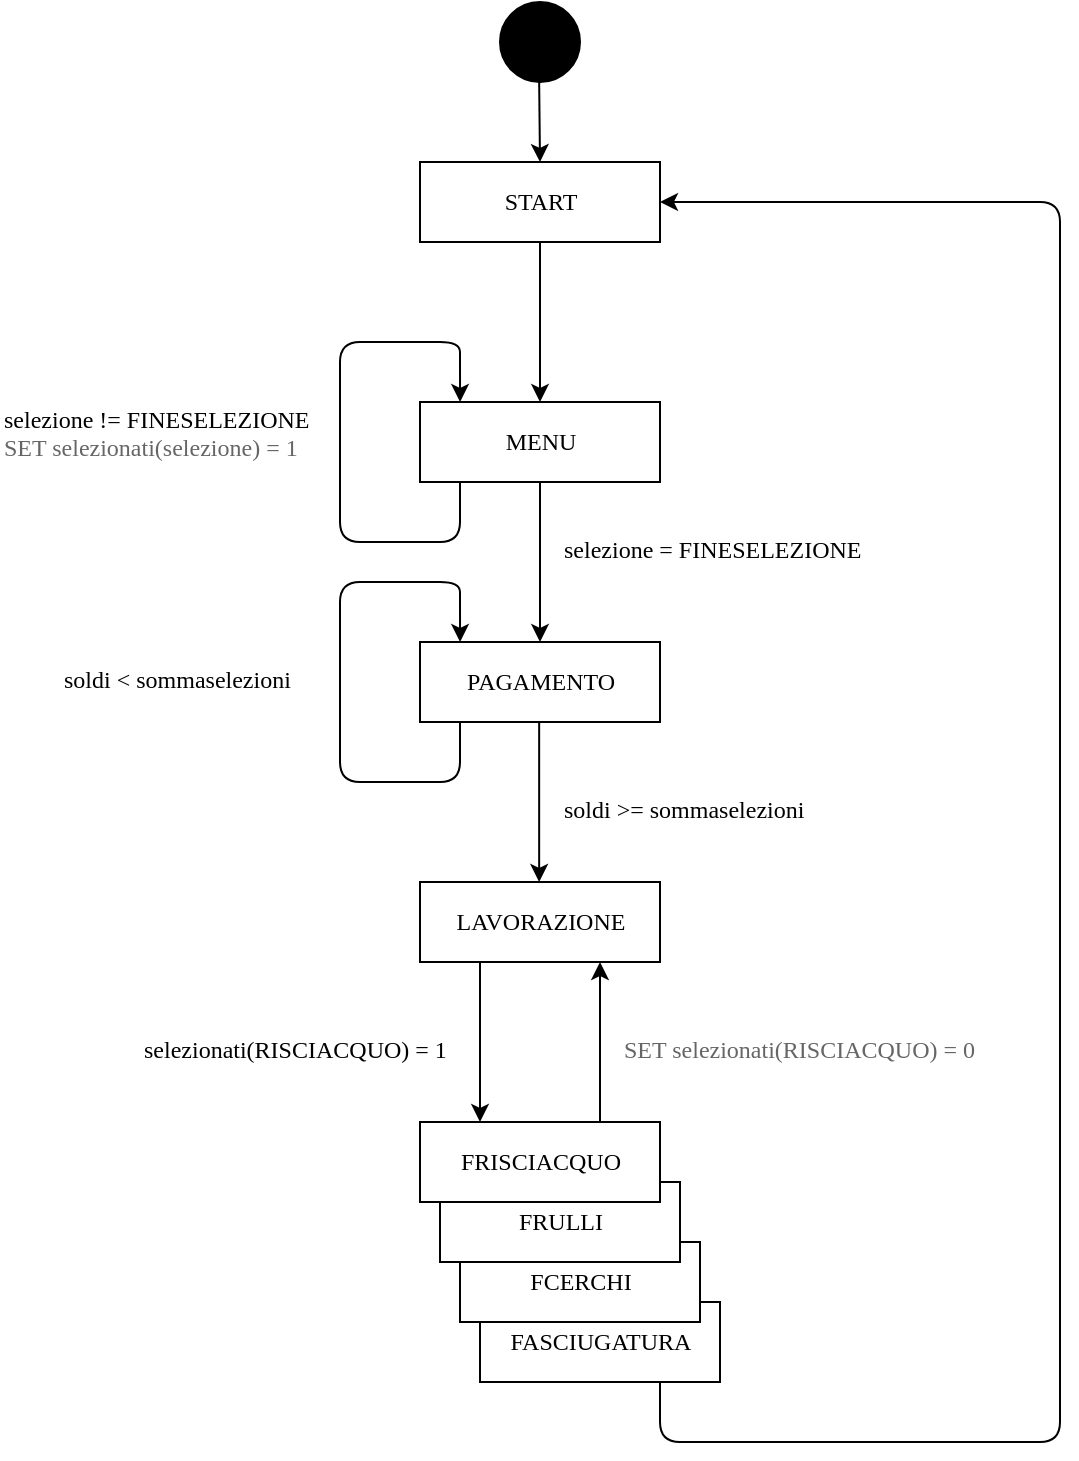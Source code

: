 <mxfile version="12.5.1" type="device"><diagram name="Page-1" id="0783ab3e-0a74-02c8-0abd-f7b4e66b4bec"><mxGraphModel dx="1447" dy="762" grid="1" gridSize="10" guides="1" tooltips="1" connect="1" arrows="1" fold="1" page="1" pageScale="1" pageWidth="850" pageHeight="1100" background="#ffffff" math="0" shadow="0"><root><mxCell id="0"/><mxCell id="1" parent="0"/><mxCell id="mGvqjjroVgijVGzOz06k-2" value="" style="ellipse;whiteSpace=wrap;html=1;rounded=0;shadow=0;comic=0;labelBackgroundColor=none;strokeWidth=1;fillColor=#000000;fontFamily=Verdana;fontSize=12;align=center;" vertex="1" parent="1"><mxGeometry x="400" y="40" width="40" height="40" as="geometry"/></mxCell><mxCell id="mGvqjjroVgijVGzOz06k-6" value="START" style="html=1;fontFamily=Tahoma;" vertex="1" parent="1"><mxGeometry x="360" y="120" width="120" height="40" as="geometry"/></mxCell><mxCell id="mGvqjjroVgijVGzOz06k-7" value="MENU" style="html=1;fontFamily=Tahoma;" vertex="1" parent="1"><mxGeometry x="360" y="240" width="120" height="40" as="geometry"/></mxCell><mxCell id="mGvqjjroVgijVGzOz06k-8" value="PAGAMENTO" style="html=1;fontFamily=Tahoma;" vertex="1" parent="1"><mxGeometry x="360" y="360" width="120" height="40" as="geometry"/></mxCell><mxCell id="mGvqjjroVgijVGzOz06k-27" style="edgeStyle=orthogonalEdgeStyle;rounded=0;orthogonalLoop=1;jettySize=auto;html=1;exitX=0.25;exitY=1;exitDx=0;exitDy=0;fontFamily=Tahoma;" edge="1" parent="1" source="mGvqjjroVgijVGzOz06k-9"><mxGeometry relative="1" as="geometry"><mxPoint x="390" y="600" as="targetPoint"/></mxGeometry></mxCell><mxCell id="mGvqjjroVgijVGzOz06k-9" value="LAVORAZIONE" style="html=1;fontFamily=Tahoma;" vertex="1" parent="1"><mxGeometry x="360" y="480" width="120" height="40" as="geometry"/></mxCell><mxCell id="mGvqjjroVgijVGzOz06k-10" value="" style="endArrow=classic;html=1;entryX=0.5;entryY=0;entryDx=0;entryDy=0;exitX=0.5;exitY=1;exitDx=0;exitDy=0;" edge="1" parent="1" source="mGvqjjroVgijVGzOz06k-6" target="mGvqjjroVgijVGzOz06k-7"><mxGeometry width="50" height="50" relative="1" as="geometry"><mxPoint x="360" y="510" as="sourcePoint"/><mxPoint x="410" y="460" as="targetPoint"/></mxGeometry></mxCell><mxCell id="mGvqjjroVgijVGzOz06k-11" value="" style="endArrow=classic;html=1;entryX=0.5;entryY=0;entryDx=0;entryDy=0;exitX=0.5;exitY=1;exitDx=0;exitDy=0;" edge="1" parent="1" source="mGvqjjroVgijVGzOz06k-7" target="mGvqjjroVgijVGzOz06k-8"><mxGeometry width="50" height="50" relative="1" as="geometry"><mxPoint x="430" y="210" as="sourcePoint"/><mxPoint x="430" y="250" as="targetPoint"/></mxGeometry></mxCell><mxCell id="mGvqjjroVgijVGzOz06k-12" value="" style="endArrow=classic;html=1;entryX=0.167;entryY=0;entryDx=0;entryDy=0;exitX=0.5;exitY=1;exitDx=0;exitDy=0;entryPerimeter=0;" edge="1" parent="1" target="mGvqjjroVgijVGzOz06k-7"><mxGeometry width="50" height="50" relative="1" as="geometry"><mxPoint x="380" y="280" as="sourcePoint"/><mxPoint x="380" y="320" as="targetPoint"/><Array as="points"><mxPoint x="380" y="310"/><mxPoint x="320" y="310"/><mxPoint x="320" y="210"/><mxPoint x="350" y="210"/><mxPoint x="380" y="210"/><mxPoint x="380" y="220"/></Array></mxGeometry></mxCell><mxCell id="mGvqjjroVgijVGzOz06k-15" value="&lt;div&gt;&lt;font&gt;selezione != FINESELEZIONE&lt;/font&gt;&lt;/div&gt;&lt;div&gt;&lt;font color=&quot;#666666&quot;&gt;SET selezionati(selezione) = 1&lt;/font&gt;&lt;/div&gt;" style="text;html=1;fontFamily=Tahoma;" vertex="1" parent="1"><mxGeometry x="150" y="235" width="200" height="45" as="geometry"/></mxCell><mxCell id="mGvqjjroVgijVGzOz06k-16" value="&lt;font&gt;selezione = FINESELEZIONE&lt;/font&gt;" style="text;html=1;fontFamily=Tahoma;" vertex="1" parent="1"><mxGeometry x="430" y="300" width="180" height="30" as="geometry"/></mxCell><mxCell id="mGvqjjroVgijVGzOz06k-20" value="" style="endArrow=classic;html=1;entryX=0.5;entryY=0;entryDx=0;entryDy=0;exitX=0.5;exitY=1;exitDx=0;exitDy=0;" edge="1" parent="1"><mxGeometry width="50" height="50" relative="1" as="geometry"><mxPoint x="419.58" y="400" as="sourcePoint"/><mxPoint x="419.58" y="480" as="targetPoint"/></mxGeometry></mxCell><mxCell id="mGvqjjroVgijVGzOz06k-21" value="&lt;font&gt;soldi &amp;gt;= sommaselezioni&lt;/font&gt;" style="text;html=1;fontFamily=Tahoma;" vertex="1" parent="1"><mxGeometry x="430" y="430" width="180" height="30" as="geometry"/></mxCell><mxCell id="mGvqjjroVgijVGzOz06k-22" value="" style="endArrow=classic;html=1;entryX=0.167;entryY=0;entryDx=0;entryDy=0;exitX=0.5;exitY=1;exitDx=0;exitDy=0;entryPerimeter=0;" edge="1" parent="1"><mxGeometry width="50" height="50" relative="1" as="geometry"><mxPoint x="380" y="400" as="sourcePoint"/><mxPoint x="380.04" y="360" as="targetPoint"/><Array as="points"><mxPoint x="380" y="430"/><mxPoint x="320" y="430"/><mxPoint x="320" y="330"/><mxPoint x="350" y="330"/><mxPoint x="380" y="330"/><mxPoint x="380" y="340"/></Array></mxGeometry></mxCell><mxCell id="mGvqjjroVgijVGzOz06k-23" value="&lt;font&gt;soldi &amp;lt; sommaselezioni&lt;/font&gt;" style="text;html=1;fontFamily=Tahoma;" vertex="1" parent="1"><mxGeometry x="180" y="365" width="180" height="30" as="geometry"/></mxCell><mxCell id="mGvqjjroVgijVGzOz06k-24" value="FASCIUGATURA" style="html=1;fontFamily=Tahoma;" vertex="1" parent="1"><mxGeometry x="390" y="690" width="120" height="40" as="geometry"/></mxCell><mxCell id="mGvqjjroVgijVGzOz06k-29" style="edgeStyle=orthogonalEdgeStyle;rounded=0;orthogonalLoop=1;jettySize=auto;html=1;entryX=0.75;entryY=1;entryDx=0;entryDy=0;fontFamily=Tahoma;exitX=0.75;exitY=0;exitDx=0;exitDy=0;" edge="1" parent="1" source="mGvqjjroVgijVGzOz06k-35" target="mGvqjjroVgijVGzOz06k-9"><mxGeometry relative="1" as="geometry"><mxPoint x="430" y="570" as="sourcePoint"/></mxGeometry></mxCell><mxCell id="mGvqjjroVgijVGzOz06k-25" value="FCERCHI" style="html=1;fontFamily=Tahoma;" vertex="1" parent="1"><mxGeometry x="380" y="660" width="120" height="40" as="geometry"/></mxCell><mxCell id="mGvqjjroVgijVGzOz06k-28" value="selezionati(RISCIACQUO) = 1" style="text;html=1;fontFamily=Tahoma;" vertex="1" parent="1"><mxGeometry x="220" y="550" width="180" height="30" as="geometry"/></mxCell><mxCell id="mGvqjjroVgijVGzOz06k-30" value="SET selezionati(RISCIACQUO) = 0" style="text;html=1;fontFamily=Tahoma;fontColor=#666666;" vertex="1" parent="1"><mxGeometry x="460" y="550" width="190" height="30" as="geometry"/></mxCell><mxCell id="mGvqjjroVgijVGzOz06k-34" value="FRULLI" style="html=1;fontFamily=Tahoma;" vertex="1" parent="1"><mxGeometry x="370" y="630" width="120" height="40" as="geometry"/></mxCell><mxCell id="mGvqjjroVgijVGzOz06k-35" value="FRISCIACQUO" style="html=1;fontFamily=Tahoma;" vertex="1" parent="1"><mxGeometry x="360" y="600" width="120" height="40" as="geometry"/></mxCell><mxCell id="mGvqjjroVgijVGzOz06k-39" value="" style="endArrow=classic;html=1;exitX=0.75;exitY=1;exitDx=0;exitDy=0;entryX=1;entryY=0.5;entryDx=0;entryDy=0;" edge="1" parent="1" source="mGvqjjroVgijVGzOz06k-24" target="mGvqjjroVgijVGzOz06k-6"><mxGeometry width="50" height="50" relative="1" as="geometry"><mxPoint x="480" y="730" as="sourcePoint"/><mxPoint x="480" y="140" as="targetPoint"/><Array as="points"><mxPoint x="480" y="760"/><mxPoint x="680" y="760"/><mxPoint x="680" y="580"/><mxPoint x="680" y="140"/><mxPoint x="610" y="140"/></Array></mxGeometry></mxCell><mxCell id="mGvqjjroVgijVGzOz06k-40" value="" style="endArrow=classic;html=1;exitX=0.5;exitY=1;exitDx=0;exitDy=0;" edge="1" parent="1"><mxGeometry width="50" height="50" relative="1" as="geometry"><mxPoint x="419.58" y="80.0" as="sourcePoint"/><mxPoint x="420" y="120" as="targetPoint"/></mxGeometry></mxCell></root></mxGraphModel></diagram></mxfile>